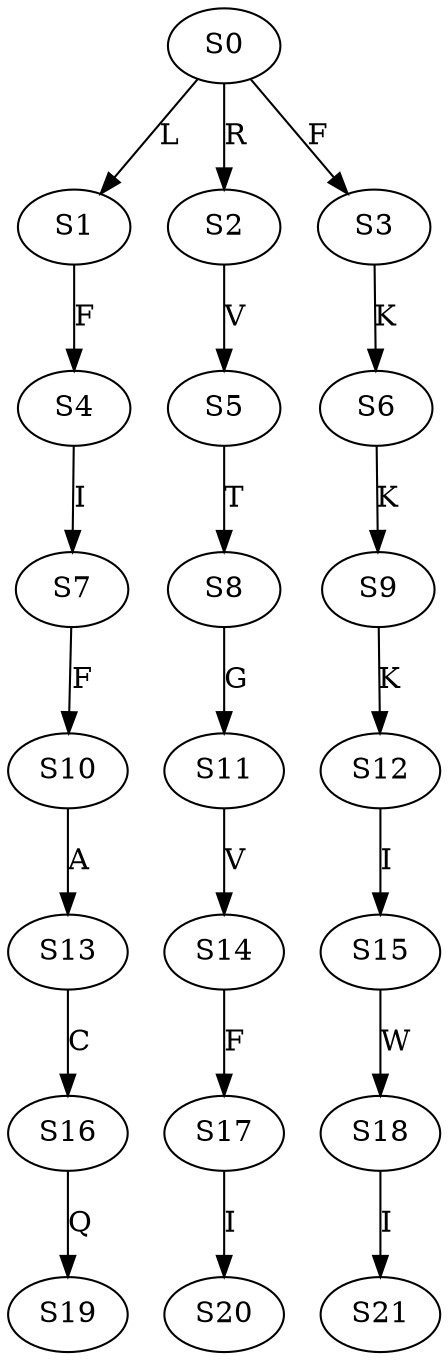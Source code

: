 strict digraph  {
	S0 -> S1 [ label = L ];
	S0 -> S2 [ label = R ];
	S0 -> S3 [ label = F ];
	S1 -> S4 [ label = F ];
	S2 -> S5 [ label = V ];
	S3 -> S6 [ label = K ];
	S4 -> S7 [ label = I ];
	S5 -> S8 [ label = T ];
	S6 -> S9 [ label = K ];
	S7 -> S10 [ label = F ];
	S8 -> S11 [ label = G ];
	S9 -> S12 [ label = K ];
	S10 -> S13 [ label = A ];
	S11 -> S14 [ label = V ];
	S12 -> S15 [ label = I ];
	S13 -> S16 [ label = C ];
	S14 -> S17 [ label = F ];
	S15 -> S18 [ label = W ];
	S16 -> S19 [ label = Q ];
	S17 -> S20 [ label = I ];
	S18 -> S21 [ label = I ];
}
